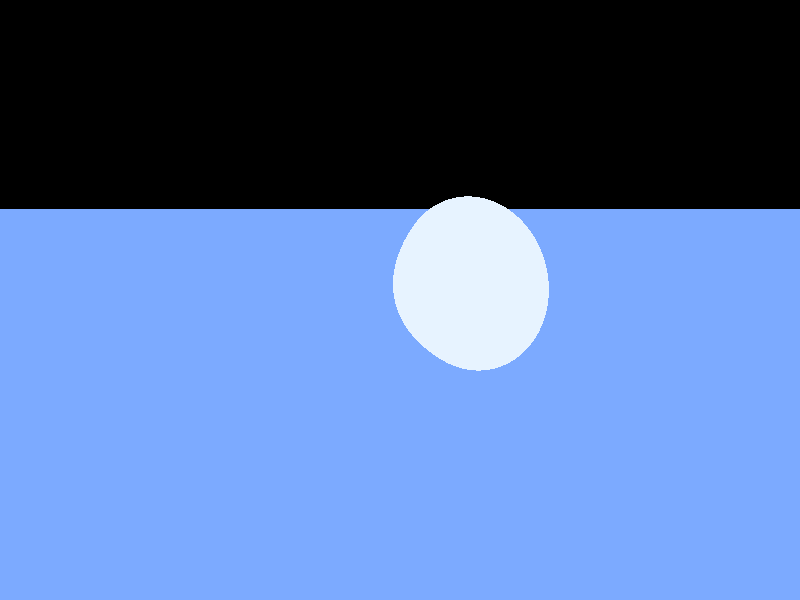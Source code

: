 #version 3.7;

// global_settings {
//   assumed_gamma 1.0
// }

camera {
  angle 80
  location <5, 1.5, -6>
  look_at 0
}

light_source {
  <10, 10, -10>
  color rgb <1, 1, 1>
}

plane {
  y, -2
  texture {
    pigment { color rgb <0.2, 0.4, 1> }  // Цвет воды
    finish {
      reflection 0.1    // Отражение воды
    }
  }
}

// isosurface {
//   function {
//     pow(x, 2) + pow(y, 2) + pow(z, 3) - 1.5 * pow(z, 2)
//   }
//   contained_by { box {-3, 3} }
//   // max_gradient 1
//   // threshold 0.1
//    texture {
//     pigment { color rgb <0.2, 0.4, 1> }  // Цвет воды
   
//   }
// }

#declare Drop_Shape =
  isosurface {
    function {
      // Уравнение для капли
      pow(x, 2) + pow(y, 2) + pow(z - 1, 2) - pow(z, 2)
    }
    accuracy 0.001
    max_gradient 10
    contained_by { box {-2, 2} }
    texture {
      pigment { color rgb <0.8, 0.9, 1> }
      finish {
        reflection 0.2
        specular 0.8
        ambient 0.2
      }
    }
  }

object { Drop_Shape }

// Определяем форму Евы
#declare Eva_Shape =
  isosurface {
    function {
      // Упрощенная форма
      pow(x, 2) + pow(y, 2) + pow(z, 1.5) - 1  // Изменение для лучшей видимости
    }
    // accuracy 0.001
    // max_gradient 2
    contained_by { box {-2, 2} }
    threshold 1
    texture {
      pigment { color rgb <0.8, 0.9, 1> }
      finish {
        reflection 0.2
        specular 0.8
        ambient 0.2
      }
    }
  }

// object { Eva_Shape}  // Сдвигаем Еву вверх
